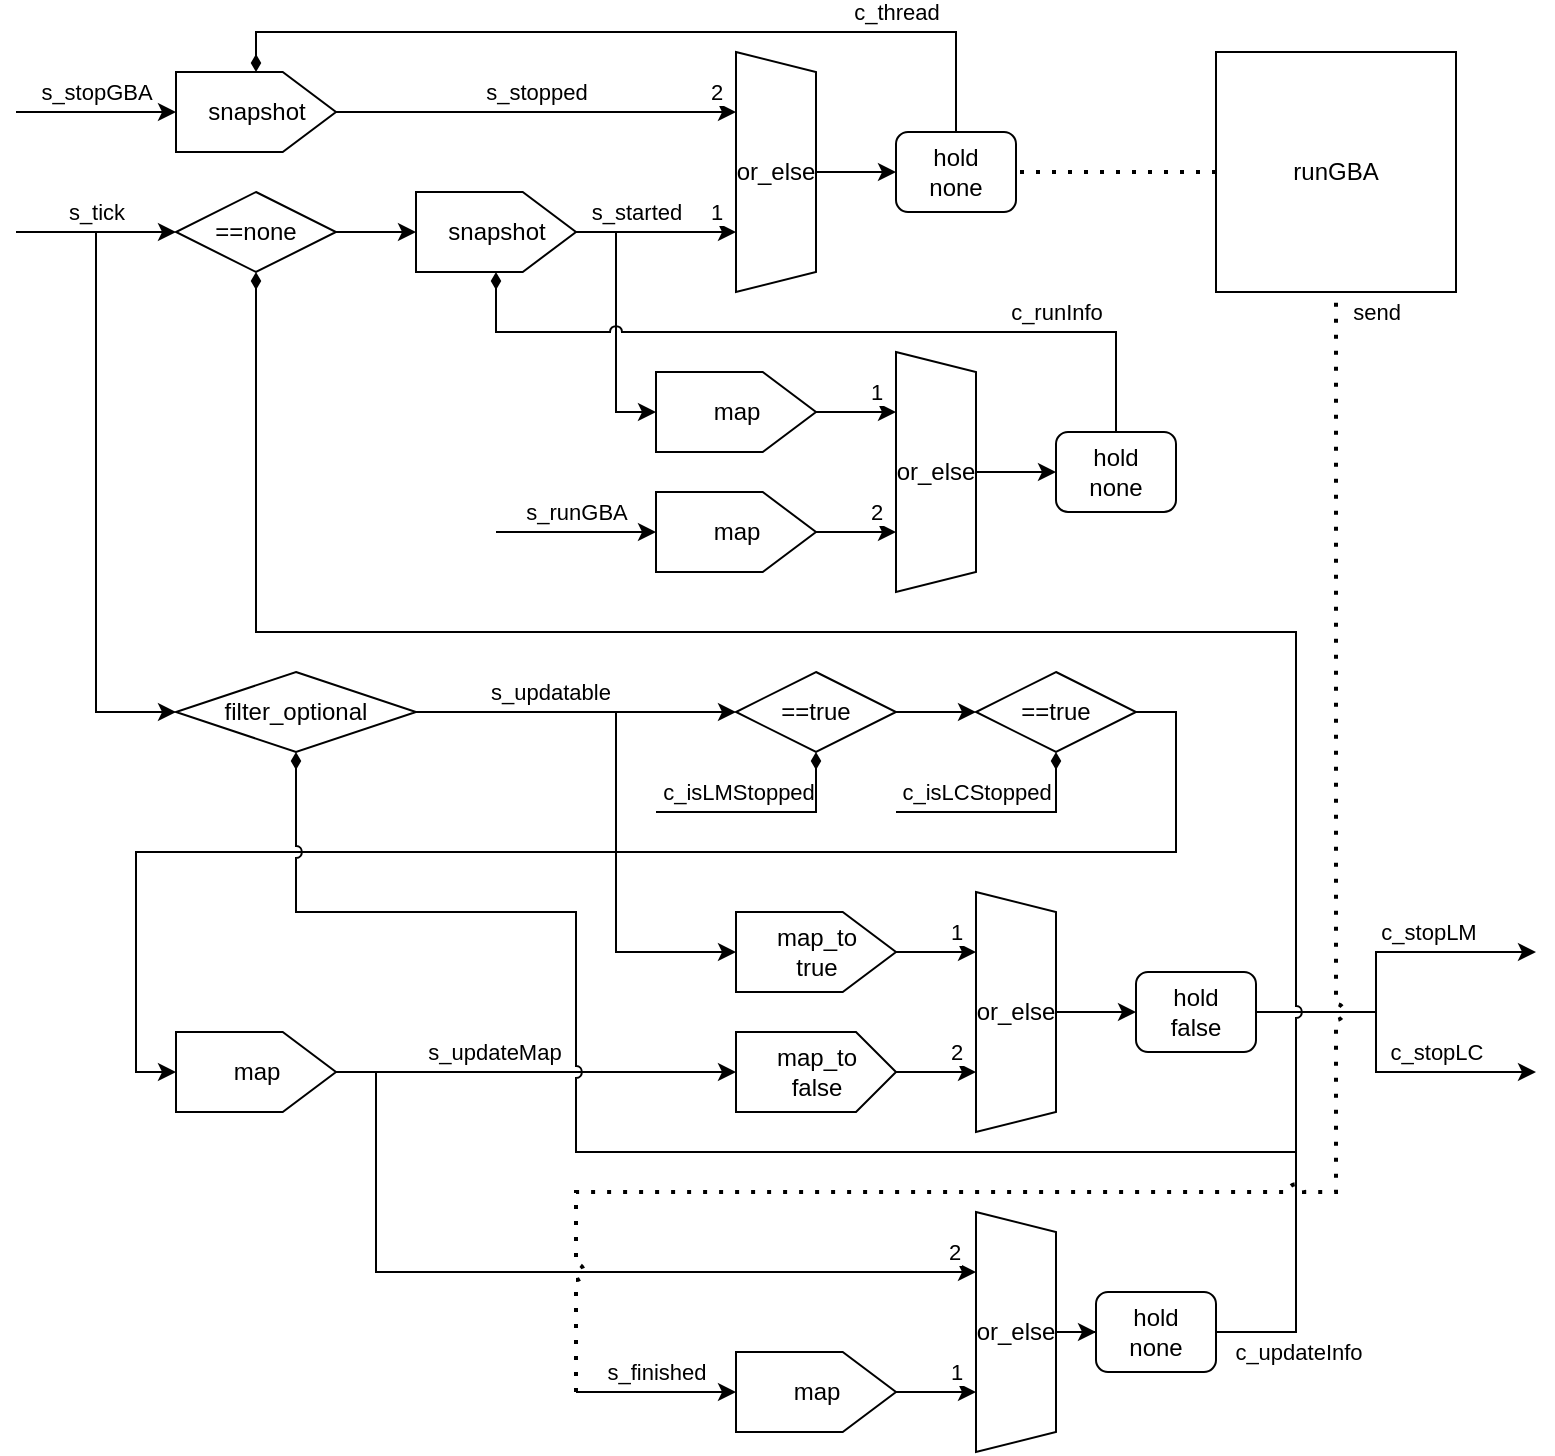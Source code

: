 <mxfile version="24.4.13" type="device">
  <diagram name="ページ1" id="TniYvJ8ufvCbDydNQP8J">
    <mxGraphModel dx="1235" dy="787" grid="1" gridSize="10" guides="1" tooltips="1" connect="1" arrows="1" fold="1" page="1" pageScale="1" pageWidth="827" pageHeight="1169" math="0" shadow="0">
      <root>
        <mxCell id="0" />
        <mxCell id="1" parent="0" />
        <mxCell id="UhMI9jnqKU9hhYAX11fX-1" value="" style="endArrow=classic;html=1;rounded=0;entryX=0.5;entryY=0;entryDx=0;entryDy=0;" edge="1" parent="1" target="UhMI9jnqKU9hhYAX11fX-7">
          <mxGeometry width="50" height="50" relative="1" as="geometry">
            <mxPoint x="40" y="250" as="sourcePoint" />
            <mxPoint x="200" y="250" as="targetPoint" />
          </mxGeometry>
        </mxCell>
        <mxCell id="UhMI9jnqKU9hhYAX11fX-2" value="s_stopGBA" style="edgeLabel;html=1;align=center;verticalAlign=middle;resizable=0;points=[];" vertex="1" connectable="0" parent="UhMI9jnqKU9hhYAX11fX-1">
          <mxGeometry x="0.39" y="-1" relative="1" as="geometry">
            <mxPoint x="-16" y="-11" as="offset" />
          </mxGeometry>
        </mxCell>
        <mxCell id="UhMI9jnqKU9hhYAX11fX-3" value="" style="endArrow=classic;html=1;rounded=0;entryX=0.5;entryY=0;entryDx=0;entryDy=0;" edge="1" parent="1" target="UhMI9jnqKU9hhYAX11fX-15">
          <mxGeometry width="50" height="50" relative="1" as="geometry">
            <mxPoint x="280" y="460" as="sourcePoint" />
            <mxPoint x="160" y="530" as="targetPoint" />
          </mxGeometry>
        </mxCell>
        <mxCell id="UhMI9jnqKU9hhYAX11fX-4" value="s_runGBA" style="edgeLabel;html=1;align=center;verticalAlign=middle;resizable=0;points=[];" vertex="1" connectable="0" parent="UhMI9jnqKU9hhYAX11fX-3">
          <mxGeometry x="0.39" y="-1" relative="1" as="geometry">
            <mxPoint x="-16" y="-11" as="offset" />
          </mxGeometry>
        </mxCell>
        <mxCell id="UhMI9jnqKU9hhYAX11fX-7" value="snapshot" style="verticalLabelPosition=middle;verticalAlign=middle;html=1;shape=offPageConnector;rounded=0;size=0.333;direction=north;labelPosition=center;align=center;" vertex="1" parent="1">
          <mxGeometry x="120" y="230" width="80" height="40" as="geometry" />
        </mxCell>
        <mxCell id="UhMI9jnqKU9hhYAX11fX-11" style="edgeStyle=orthogonalEdgeStyle;rounded=0;orthogonalLoop=1;jettySize=auto;html=1;exitX=0.5;exitY=0;exitDx=0;exitDy=0;entryX=0;entryY=0.5;entryDx=0;entryDy=0;" edge="1" parent="1" source="UhMI9jnqKU9hhYAX11fX-8" target="UhMI9jnqKU9hhYAX11fX-10">
          <mxGeometry relative="1" as="geometry" />
        </mxCell>
        <mxCell id="UhMI9jnqKU9hhYAX11fX-8" value="or_else" style="shape=trapezoid;perimeter=trapezoidPerimeter;whiteSpace=wrap;html=1;fixedSize=1;direction=south;size=10;" vertex="1" parent="1">
          <mxGeometry x="400" y="220" width="40" height="120" as="geometry" />
        </mxCell>
        <mxCell id="UhMI9jnqKU9hhYAX11fX-9" value="" style="endArrow=classic;html=1;rounded=0;exitX=0.5;exitY=1;exitDx=0;exitDy=0;entryX=0.25;entryY=1;entryDx=0;entryDy=0;" edge="1" parent="1" source="UhMI9jnqKU9hhYAX11fX-7" target="UhMI9jnqKU9hhYAX11fX-8">
          <mxGeometry width="50" height="50" relative="1" as="geometry">
            <mxPoint x="520" y="400" as="sourcePoint" />
            <mxPoint x="360" y="260" as="targetPoint" />
          </mxGeometry>
        </mxCell>
        <mxCell id="UhMI9jnqKU9hhYAX11fX-17" value="s_stopped" style="edgeLabel;html=1;align=center;verticalAlign=middle;resizable=0;points=[];" vertex="1" connectable="0" parent="UhMI9jnqKU9hhYAX11fX-9">
          <mxGeometry x="-0.2" y="2" relative="1" as="geometry">
            <mxPoint x="20" y="-8" as="offset" />
          </mxGeometry>
        </mxCell>
        <mxCell id="UhMI9jnqKU9hhYAX11fX-68" value="2" style="edgeLabel;html=1;align=center;verticalAlign=middle;resizable=0;points=[];" vertex="1" connectable="0" parent="UhMI9jnqKU9hhYAX11fX-9">
          <mxGeometry x="0.772" y="2" relative="1" as="geometry">
            <mxPoint x="13" y="-8" as="offset" />
          </mxGeometry>
        </mxCell>
        <mxCell id="UhMI9jnqKU9hhYAX11fX-12" style="edgeStyle=orthogonalEdgeStyle;rounded=0;orthogonalLoop=1;jettySize=auto;html=1;exitX=0.5;exitY=0;exitDx=0;exitDy=0;entryX=1;entryY=0.5;entryDx=0;entryDy=0;endArrow=diamondThin;endFill=1;" edge="1" parent="1" source="UhMI9jnqKU9hhYAX11fX-10" target="UhMI9jnqKU9hhYAX11fX-7">
          <mxGeometry relative="1" as="geometry" />
        </mxCell>
        <mxCell id="UhMI9jnqKU9hhYAX11fX-13" value="c_thread" style="edgeLabel;html=1;align=center;verticalAlign=middle;resizable=0;points=[];" vertex="1" connectable="0" parent="UhMI9jnqKU9hhYAX11fX-12">
          <mxGeometry x="-0.881" y="-1" relative="1" as="geometry">
            <mxPoint x="-31" y="-35" as="offset" />
          </mxGeometry>
        </mxCell>
        <mxCell id="UhMI9jnqKU9hhYAX11fX-10" value="hold&lt;div&gt;none&lt;/div&gt;" style="rounded=1;whiteSpace=wrap;html=1;" vertex="1" parent="1">
          <mxGeometry x="480" y="260" width="60" height="40" as="geometry" />
        </mxCell>
        <mxCell id="UhMI9jnqKU9hhYAX11fX-34" style="edgeStyle=orthogonalEdgeStyle;rounded=0;orthogonalLoop=1;jettySize=auto;html=1;exitX=0.5;exitY=0;exitDx=0;exitDy=0;entryX=0;entryY=0.5;entryDx=0;entryDy=0;" edge="1" parent="1" source="UhMI9jnqKU9hhYAX11fX-14" target="UhMI9jnqKU9hhYAX11fX-33">
          <mxGeometry relative="1" as="geometry" />
        </mxCell>
        <mxCell id="UhMI9jnqKU9hhYAX11fX-14" value="or_else" style="shape=trapezoid;perimeter=trapezoidPerimeter;whiteSpace=wrap;html=1;fixedSize=1;direction=south;size=10;" vertex="1" parent="1">
          <mxGeometry x="480" y="370" width="40" height="120" as="geometry" />
        </mxCell>
        <mxCell id="UhMI9jnqKU9hhYAX11fX-32" style="edgeStyle=orthogonalEdgeStyle;rounded=0;orthogonalLoop=1;jettySize=auto;html=1;exitX=0.5;exitY=1;exitDx=0;exitDy=0;entryX=0.75;entryY=1;entryDx=0;entryDy=0;" edge="1" parent="1" source="UhMI9jnqKU9hhYAX11fX-15" target="UhMI9jnqKU9hhYAX11fX-14">
          <mxGeometry relative="1" as="geometry" />
        </mxCell>
        <mxCell id="UhMI9jnqKU9hhYAX11fX-70" value="2" style="edgeLabel;html=1;align=center;verticalAlign=middle;resizable=0;points=[];" vertex="1" connectable="0" parent="UhMI9jnqKU9hhYAX11fX-32">
          <mxGeometry x="0.36" y="3" relative="1" as="geometry">
            <mxPoint x="3" y="-7" as="offset" />
          </mxGeometry>
        </mxCell>
        <mxCell id="UhMI9jnqKU9hhYAX11fX-15" value="map" style="verticalLabelPosition=middle;verticalAlign=middle;html=1;shape=offPageConnector;rounded=0;size=0.333;direction=north;labelPosition=center;align=center;" vertex="1" parent="1">
          <mxGeometry x="360" y="440" width="80" height="40" as="geometry" />
        </mxCell>
        <mxCell id="UhMI9jnqKU9hhYAX11fX-18" value="" style="endArrow=classic;html=1;rounded=0;entryX=0;entryY=0.5;entryDx=0;entryDy=0;" edge="1" parent="1" target="UhMI9jnqKU9hhYAX11fX-20">
          <mxGeometry width="50" height="50" relative="1" as="geometry">
            <mxPoint x="40" y="310" as="sourcePoint" />
            <mxPoint x="120" y="320" as="targetPoint" />
          </mxGeometry>
        </mxCell>
        <mxCell id="UhMI9jnqKU9hhYAX11fX-19" value="s_tick" style="edgeLabel;html=1;align=center;verticalAlign=middle;resizable=0;points=[];" vertex="1" connectable="0" parent="UhMI9jnqKU9hhYAX11fX-18">
          <mxGeometry x="0.39" y="-1" relative="1" as="geometry">
            <mxPoint x="-16" y="-11" as="offset" />
          </mxGeometry>
        </mxCell>
        <mxCell id="UhMI9jnqKU9hhYAX11fX-22" style="edgeStyle=orthogonalEdgeStyle;rounded=0;orthogonalLoop=1;jettySize=auto;html=1;exitX=1;exitY=0.5;exitDx=0;exitDy=0;entryX=0.5;entryY=0;entryDx=0;entryDy=0;" edge="1" parent="1" source="UhMI9jnqKU9hhYAX11fX-20" target="UhMI9jnqKU9hhYAX11fX-21">
          <mxGeometry relative="1" as="geometry" />
        </mxCell>
        <mxCell id="UhMI9jnqKU9hhYAX11fX-20" value="==none" style="rhombus;whiteSpace=wrap;html=1;" vertex="1" parent="1">
          <mxGeometry x="120" y="290" width="80" height="40" as="geometry" />
        </mxCell>
        <mxCell id="UhMI9jnqKU9hhYAX11fX-23" style="edgeStyle=orthogonalEdgeStyle;rounded=0;orthogonalLoop=1;jettySize=auto;html=1;exitX=0.5;exitY=1;exitDx=0;exitDy=0;entryX=0.75;entryY=1;entryDx=0;entryDy=0;" edge="1" parent="1" source="UhMI9jnqKU9hhYAX11fX-21" target="UhMI9jnqKU9hhYAX11fX-8">
          <mxGeometry relative="1" as="geometry" />
        </mxCell>
        <mxCell id="UhMI9jnqKU9hhYAX11fX-24" value="s_started" style="edgeLabel;html=1;align=center;verticalAlign=middle;resizable=0;points=[];" vertex="1" connectable="0" parent="UhMI9jnqKU9hhYAX11fX-23">
          <mxGeometry x="-0.3" y="2" relative="1" as="geometry">
            <mxPoint x="2" y="-8" as="offset" />
          </mxGeometry>
        </mxCell>
        <mxCell id="UhMI9jnqKU9hhYAX11fX-67" value="1" style="edgeLabel;html=1;align=center;verticalAlign=middle;resizable=0;points=[];" vertex="1" connectable="0" parent="UhMI9jnqKU9hhYAX11fX-23">
          <mxGeometry x="0.705" y="1" relative="1" as="geometry">
            <mxPoint x="2" y="-9" as="offset" />
          </mxGeometry>
        </mxCell>
        <mxCell id="UhMI9jnqKU9hhYAX11fX-28" style="edgeStyle=orthogonalEdgeStyle;rounded=0;orthogonalLoop=1;jettySize=auto;html=1;exitX=0.5;exitY=1;exitDx=0;exitDy=0;entryX=0.5;entryY=0;entryDx=0;entryDy=0;" edge="1" parent="1" source="UhMI9jnqKU9hhYAX11fX-21" target="UhMI9jnqKU9hhYAX11fX-27">
          <mxGeometry relative="1" as="geometry" />
        </mxCell>
        <mxCell id="UhMI9jnqKU9hhYAX11fX-21" value="snapshot" style="verticalLabelPosition=middle;verticalAlign=middle;html=1;shape=offPageConnector;rounded=0;size=0.333;direction=north;labelPosition=center;align=center;" vertex="1" parent="1">
          <mxGeometry x="240" y="290" width="80" height="40" as="geometry" />
        </mxCell>
        <mxCell id="UhMI9jnqKU9hhYAX11fX-29" style="edgeStyle=orthogonalEdgeStyle;rounded=0;orthogonalLoop=1;jettySize=auto;html=1;exitX=0.5;exitY=1;exitDx=0;exitDy=0;entryX=0.25;entryY=1;entryDx=0;entryDy=0;" edge="1" parent="1" source="UhMI9jnqKU9hhYAX11fX-27" target="UhMI9jnqKU9hhYAX11fX-14">
          <mxGeometry relative="1" as="geometry" />
        </mxCell>
        <mxCell id="UhMI9jnqKU9hhYAX11fX-69" value="1" style="edgeLabel;html=1;align=center;verticalAlign=middle;resizable=0;points=[];" vertex="1" connectable="0" parent="UhMI9jnqKU9hhYAX11fX-29">
          <mxGeometry x="0.21" y="2" relative="1" as="geometry">
            <mxPoint x="6" y="-8" as="offset" />
          </mxGeometry>
        </mxCell>
        <mxCell id="UhMI9jnqKU9hhYAX11fX-27" value="map" style="verticalLabelPosition=middle;verticalAlign=middle;html=1;shape=offPageConnector;rounded=0;size=0.333;direction=north;labelPosition=center;align=center;" vertex="1" parent="1">
          <mxGeometry x="360" y="380" width="80" height="40" as="geometry" />
        </mxCell>
        <mxCell id="UhMI9jnqKU9hhYAX11fX-35" style="edgeStyle=orthogonalEdgeStyle;rounded=0;orthogonalLoop=1;jettySize=auto;html=1;exitX=0.5;exitY=0;exitDx=0;exitDy=0;entryX=0;entryY=0.5;entryDx=0;entryDy=0;endArrow=diamondThin;endFill=1;jumpStyle=arc;" edge="1" parent="1" source="UhMI9jnqKU9hhYAX11fX-33" target="UhMI9jnqKU9hhYAX11fX-21">
          <mxGeometry relative="1" as="geometry">
            <Array as="points">
              <mxPoint x="590" y="360" />
              <mxPoint x="280" y="360" />
            </Array>
          </mxGeometry>
        </mxCell>
        <mxCell id="UhMI9jnqKU9hhYAX11fX-36" value="c_runInfo" style="edgeLabel;html=1;align=center;verticalAlign=middle;resizable=0;points=[];" vertex="1" connectable="0" parent="UhMI9jnqKU9hhYAX11fX-35">
          <mxGeometry x="-0.85" relative="1" as="geometry">
            <mxPoint x="-30" y="-31" as="offset" />
          </mxGeometry>
        </mxCell>
        <mxCell id="UhMI9jnqKU9hhYAX11fX-33" value="hold&lt;div&gt;none&lt;/div&gt;" style="rounded=1;whiteSpace=wrap;html=1;" vertex="1" parent="1">
          <mxGeometry x="560" y="410" width="60" height="40" as="geometry" />
        </mxCell>
        <mxCell id="UhMI9jnqKU9hhYAX11fX-37" value="" style="endArrow=classic;html=1;rounded=0;entryX=0;entryY=0.5;entryDx=0;entryDy=0;" edge="1" parent="1" target="UhMI9jnqKU9hhYAX11fX-39">
          <mxGeometry width="50" height="50" relative="1" as="geometry">
            <mxPoint x="80" y="310" as="sourcePoint" />
            <mxPoint x="110" y="550" as="targetPoint" />
            <Array as="points">
              <mxPoint x="80" y="550" />
            </Array>
          </mxGeometry>
        </mxCell>
        <mxCell id="UhMI9jnqKU9hhYAX11fX-43" style="edgeStyle=orthogonalEdgeStyle;rounded=0;orthogonalLoop=1;jettySize=auto;html=1;exitX=1;exitY=0.5;exitDx=0;exitDy=0;entryX=0;entryY=0.5;entryDx=0;entryDy=0;" edge="1" parent="1" source="UhMI9jnqKU9hhYAX11fX-39" target="UhMI9jnqKU9hhYAX11fX-41">
          <mxGeometry relative="1" as="geometry">
            <mxPoint x="320" y="550" as="sourcePoint" />
          </mxGeometry>
        </mxCell>
        <mxCell id="UhMI9jnqKU9hhYAX11fX-47" value="s_updatable" style="edgeLabel;html=1;align=center;verticalAlign=middle;resizable=0;points=[];" vertex="1" connectable="0" parent="UhMI9jnqKU9hhYAX11fX-43">
          <mxGeometry x="-0.33" y="3" relative="1" as="geometry">
            <mxPoint x="13" y="-7" as="offset" />
          </mxGeometry>
        </mxCell>
        <mxCell id="UhMI9jnqKU9hhYAX11fX-52" style="edgeStyle=orthogonalEdgeStyle;rounded=0;orthogonalLoop=1;jettySize=auto;html=1;exitX=1;exitY=0.5;exitDx=0;exitDy=0;entryX=0.5;entryY=0;entryDx=0;entryDy=0;" edge="1" parent="1" source="UhMI9jnqKU9hhYAX11fX-39" target="UhMI9jnqKU9hhYAX11fX-53">
          <mxGeometry relative="1" as="geometry">
            <mxPoint x="380" y="670" as="targetPoint" />
            <mxPoint x="320" y="550" as="sourcePoint" />
            <Array as="points">
              <mxPoint x="340" y="550" />
              <mxPoint x="340" y="670" />
            </Array>
          </mxGeometry>
        </mxCell>
        <mxCell id="UhMI9jnqKU9hhYAX11fX-39" value="filter_optional" style="rhombus;whiteSpace=wrap;html=1;" vertex="1" parent="1">
          <mxGeometry x="120" y="530" width="120" height="40" as="geometry" />
        </mxCell>
        <mxCell id="UhMI9jnqKU9hhYAX11fX-44" style="edgeStyle=orthogonalEdgeStyle;rounded=0;orthogonalLoop=1;jettySize=auto;html=1;exitX=1;exitY=0.5;exitDx=0;exitDy=0;entryX=0;entryY=0.5;entryDx=0;entryDy=0;" edge="1" parent="1" source="UhMI9jnqKU9hhYAX11fX-41" target="UhMI9jnqKU9hhYAX11fX-42">
          <mxGeometry relative="1" as="geometry" />
        </mxCell>
        <mxCell id="UhMI9jnqKU9hhYAX11fX-41" value="==true" style="rhombus;whiteSpace=wrap;html=1;" vertex="1" parent="1">
          <mxGeometry x="400" y="530" width="80" height="40" as="geometry" />
        </mxCell>
        <mxCell id="UhMI9jnqKU9hhYAX11fX-46" style="edgeStyle=orthogonalEdgeStyle;rounded=0;orthogonalLoop=1;jettySize=auto;html=1;exitX=1;exitY=0.5;exitDx=0;exitDy=0;entryX=0.5;entryY=0;entryDx=0;entryDy=0;" edge="1" parent="1" source="UhMI9jnqKU9hhYAX11fX-42" target="UhMI9jnqKU9hhYAX11fX-45">
          <mxGeometry relative="1" as="geometry">
            <Array as="points">
              <mxPoint x="620" y="550" />
              <mxPoint x="620" y="620" />
              <mxPoint x="100" y="620" />
              <mxPoint x="100" y="730" />
            </Array>
          </mxGeometry>
        </mxCell>
        <mxCell id="UhMI9jnqKU9hhYAX11fX-42" value="==true" style="rhombus;whiteSpace=wrap;html=1;" vertex="1" parent="1">
          <mxGeometry x="520" y="530" width="80" height="40" as="geometry" />
        </mxCell>
        <mxCell id="UhMI9jnqKU9hhYAX11fX-48" style="edgeStyle=orthogonalEdgeStyle;rounded=0;orthogonalLoop=1;jettySize=auto;html=1;exitX=0.5;exitY=1;exitDx=0;exitDy=0;entryX=0.5;entryY=0;entryDx=0;entryDy=0;" edge="1" parent="1" source="UhMI9jnqKU9hhYAX11fX-45" target="UhMI9jnqKU9hhYAX11fX-57">
          <mxGeometry relative="1" as="geometry">
            <mxPoint x="320" y="670" as="targetPoint" />
            <Array as="points">
              <mxPoint x="260" y="730" />
              <mxPoint x="260" y="730" />
            </Array>
          </mxGeometry>
        </mxCell>
        <mxCell id="UhMI9jnqKU9hhYAX11fX-49" value="s_updateMap" style="edgeLabel;html=1;align=center;verticalAlign=middle;resizable=0;points=[];" vertex="1" connectable="0" parent="UhMI9jnqKU9hhYAX11fX-48">
          <mxGeometry x="-0.339" y="-3" relative="1" as="geometry">
            <mxPoint x="13" y="-13" as="offset" />
          </mxGeometry>
        </mxCell>
        <mxCell id="UhMI9jnqKU9hhYAX11fX-72" style="edgeStyle=orthogonalEdgeStyle;rounded=0;orthogonalLoop=1;jettySize=auto;html=1;exitX=0.5;exitY=1;exitDx=0;exitDy=0;entryX=0.25;entryY=1;entryDx=0;entryDy=0;" edge="1" parent="1" source="UhMI9jnqKU9hhYAX11fX-45" target="UhMI9jnqKU9hhYAX11fX-64">
          <mxGeometry relative="1" as="geometry">
            <Array as="points">
              <mxPoint x="220" y="730" />
              <mxPoint x="220" y="830" />
            </Array>
          </mxGeometry>
        </mxCell>
        <mxCell id="UhMI9jnqKU9hhYAX11fX-77" value="2" style="edgeLabel;html=1;align=center;verticalAlign=middle;resizable=0;points=[];" vertex="1" connectable="0" parent="UhMI9jnqKU9hhYAX11fX-72">
          <mxGeometry x="0.929" y="3" relative="1" as="geometry">
            <mxPoint x="4" y="-7" as="offset" />
          </mxGeometry>
        </mxCell>
        <mxCell id="UhMI9jnqKU9hhYAX11fX-45" value="map" style="verticalLabelPosition=middle;verticalAlign=middle;html=1;shape=offPageConnector;rounded=0;size=0.333;direction=north;labelPosition=center;align=center;" vertex="1" parent="1">
          <mxGeometry x="120" y="710" width="80" height="40" as="geometry" />
        </mxCell>
        <mxCell id="UhMI9jnqKU9hhYAX11fX-60" style="edgeStyle=orthogonalEdgeStyle;rounded=0;orthogonalLoop=1;jettySize=auto;html=1;exitX=1;exitY=0.5;exitDx=0;exitDy=0;" edge="1" parent="1" source="UhMI9jnqKU9hhYAX11fX-51">
          <mxGeometry relative="1" as="geometry">
            <mxPoint x="800" y="670" as="targetPoint" />
            <Array as="points">
              <mxPoint x="720" y="700" />
              <mxPoint x="720" y="670" />
            </Array>
          </mxGeometry>
        </mxCell>
        <mxCell id="UhMI9jnqKU9hhYAX11fX-61" value="c_stopLM" style="edgeLabel;html=1;align=center;verticalAlign=middle;resizable=0;points=[];" vertex="1" connectable="0" parent="UhMI9jnqKU9hhYAX11fX-60">
          <mxGeometry x="0.28" y="-1" relative="1" as="geometry">
            <mxPoint x="7" y="-11" as="offset" />
          </mxGeometry>
        </mxCell>
        <mxCell id="UhMI9jnqKU9hhYAX11fX-62" style="edgeStyle=orthogonalEdgeStyle;rounded=0;orthogonalLoop=1;jettySize=auto;html=1;exitX=1;exitY=0.5;exitDx=0;exitDy=0;" edge="1" parent="1" source="UhMI9jnqKU9hhYAX11fX-51">
          <mxGeometry relative="1" as="geometry">
            <mxPoint x="800" y="730" as="targetPoint" />
            <Array as="points">
              <mxPoint x="720" y="700" />
              <mxPoint x="720" y="730" />
            </Array>
          </mxGeometry>
        </mxCell>
        <mxCell id="UhMI9jnqKU9hhYAX11fX-63" value="c_stopLC" style="edgeLabel;html=1;align=center;verticalAlign=middle;resizable=0;points=[];" vertex="1" connectable="0" parent="UhMI9jnqKU9hhYAX11fX-62">
          <mxGeometry x="0.403" y="4" relative="1" as="geometry">
            <mxPoint y="-6" as="offset" />
          </mxGeometry>
        </mxCell>
        <mxCell id="UhMI9jnqKU9hhYAX11fX-51" value="hold&lt;div&gt;false&lt;/div&gt;" style="rounded=1;whiteSpace=wrap;html=1;" vertex="1" parent="1">
          <mxGeometry x="600" y="680" width="60" height="40" as="geometry" />
        </mxCell>
        <mxCell id="UhMI9jnqKU9hhYAX11fX-56" style="edgeStyle=orthogonalEdgeStyle;rounded=0;orthogonalLoop=1;jettySize=auto;html=1;exitX=0.5;exitY=1;exitDx=0;exitDy=0;entryX=0.25;entryY=1;entryDx=0;entryDy=0;" edge="1" parent="1" source="UhMI9jnqKU9hhYAX11fX-53" target="UhMI9jnqKU9hhYAX11fX-55">
          <mxGeometry relative="1" as="geometry" />
        </mxCell>
        <mxCell id="UhMI9jnqKU9hhYAX11fX-65" value="1" style="edgeLabel;html=1;align=center;verticalAlign=middle;resizable=0;points=[];" vertex="1" connectable="0" parent="UhMI9jnqKU9hhYAX11fX-56">
          <mxGeometry x="-0.14" y="-2" relative="1" as="geometry">
            <mxPoint x="13" y="-12" as="offset" />
          </mxGeometry>
        </mxCell>
        <mxCell id="UhMI9jnqKU9hhYAX11fX-53" value="map_to&lt;div&gt;true&lt;/div&gt;" style="verticalLabelPosition=middle;verticalAlign=middle;html=1;shape=offPageConnector;rounded=0;size=0.333;direction=north;labelPosition=center;align=center;" vertex="1" parent="1">
          <mxGeometry x="400" y="650" width="80" height="40" as="geometry" />
        </mxCell>
        <mxCell id="UhMI9jnqKU9hhYAX11fX-59" style="edgeStyle=orthogonalEdgeStyle;rounded=0;orthogonalLoop=1;jettySize=auto;html=1;exitX=0.5;exitY=0;exitDx=0;exitDy=0;entryX=0;entryY=0.5;entryDx=0;entryDy=0;" edge="1" parent="1" source="UhMI9jnqKU9hhYAX11fX-55" target="UhMI9jnqKU9hhYAX11fX-51">
          <mxGeometry relative="1" as="geometry" />
        </mxCell>
        <mxCell id="UhMI9jnqKU9hhYAX11fX-55" value="or_else" style="shape=trapezoid;perimeter=trapezoidPerimeter;whiteSpace=wrap;html=1;fixedSize=1;direction=south;size=10;" vertex="1" parent="1">
          <mxGeometry x="520" y="640" width="40" height="120" as="geometry" />
        </mxCell>
        <mxCell id="UhMI9jnqKU9hhYAX11fX-58" style="edgeStyle=orthogonalEdgeStyle;rounded=0;orthogonalLoop=1;jettySize=auto;html=1;exitX=0.5;exitY=1;exitDx=0;exitDy=0;entryX=0.75;entryY=1;entryDx=0;entryDy=0;" edge="1" parent="1" source="UhMI9jnqKU9hhYAX11fX-57" target="UhMI9jnqKU9hhYAX11fX-55">
          <mxGeometry relative="1" as="geometry" />
        </mxCell>
        <mxCell id="UhMI9jnqKU9hhYAX11fX-66" value="2" style="edgeLabel;html=1;align=center;verticalAlign=middle;resizable=0;points=[];" vertex="1" connectable="0" parent="UhMI9jnqKU9hhYAX11fX-58">
          <mxGeometry x="-0.19" relative="1" as="geometry">
            <mxPoint x="14" y="-10" as="offset" />
          </mxGeometry>
        </mxCell>
        <mxCell id="UhMI9jnqKU9hhYAX11fX-57" value="map_to&lt;div&gt;false&lt;/div&gt;" style="verticalLabelPosition=middle;verticalAlign=middle;html=1;shape=offPageConnector;rounded=0;size=0.25;direction=north;labelPosition=center;align=center;" vertex="1" parent="1">
          <mxGeometry x="400" y="710" width="80" height="40" as="geometry" />
        </mxCell>
        <mxCell id="UhMI9jnqKU9hhYAX11fX-79" style="edgeStyle=orthogonalEdgeStyle;rounded=0;orthogonalLoop=1;jettySize=auto;html=1;exitX=0.5;exitY=0;exitDx=0;exitDy=0;" edge="1" parent="1" source="UhMI9jnqKU9hhYAX11fX-64" target="UhMI9jnqKU9hhYAX11fX-78">
          <mxGeometry relative="1" as="geometry" />
        </mxCell>
        <mxCell id="UhMI9jnqKU9hhYAX11fX-64" value="or_else" style="shape=trapezoid;perimeter=trapezoidPerimeter;whiteSpace=wrap;html=1;fixedSize=1;direction=south;size=10;" vertex="1" parent="1">
          <mxGeometry x="520" y="800" width="40" height="120" as="geometry" />
        </mxCell>
        <mxCell id="UhMI9jnqKU9hhYAX11fX-71" value="" style="endArrow=classic;html=1;rounded=0;entryX=0.5;entryY=0;entryDx=0;entryDy=0;" edge="1" parent="1" target="UhMI9jnqKU9hhYAX11fX-73">
          <mxGeometry width="50" height="50" relative="1" as="geometry">
            <mxPoint x="320" y="890" as="sourcePoint" />
            <mxPoint x="360" y="880" as="targetPoint" />
          </mxGeometry>
        </mxCell>
        <mxCell id="UhMI9jnqKU9hhYAX11fX-75" value="s_finished" style="edgeLabel;html=1;align=center;verticalAlign=middle;resizable=0;points=[];" vertex="1" connectable="0" parent="UhMI9jnqKU9hhYAX11fX-71">
          <mxGeometry x="-0.345" y="-1" relative="1" as="geometry">
            <mxPoint x="14" y="-11" as="offset" />
          </mxGeometry>
        </mxCell>
        <mxCell id="UhMI9jnqKU9hhYAX11fX-74" style="edgeStyle=orthogonalEdgeStyle;rounded=0;orthogonalLoop=1;jettySize=auto;html=1;exitX=0.5;exitY=1;exitDx=0;exitDy=0;entryX=0.75;entryY=1;entryDx=0;entryDy=0;" edge="1" parent="1" source="UhMI9jnqKU9hhYAX11fX-73" target="UhMI9jnqKU9hhYAX11fX-64">
          <mxGeometry relative="1" as="geometry" />
        </mxCell>
        <mxCell id="UhMI9jnqKU9hhYAX11fX-76" value="1" style="edgeLabel;html=1;align=center;verticalAlign=middle;resizable=0;points=[];" vertex="1" connectable="0" parent="UhMI9jnqKU9hhYAX11fX-74">
          <mxGeometry x="0.46" relative="1" as="geometry">
            <mxPoint x="1" y="-10" as="offset" />
          </mxGeometry>
        </mxCell>
        <mxCell id="UhMI9jnqKU9hhYAX11fX-73" value="map" style="verticalLabelPosition=middle;verticalAlign=middle;html=1;shape=offPageConnector;rounded=0;size=0.333;direction=north;labelPosition=center;align=center;" vertex="1" parent="1">
          <mxGeometry x="400" y="870" width="80" height="40" as="geometry" />
        </mxCell>
        <mxCell id="UhMI9jnqKU9hhYAX11fX-80" style="edgeStyle=orthogonalEdgeStyle;rounded=0;orthogonalLoop=1;jettySize=auto;html=1;exitX=1;exitY=0.5;exitDx=0;exitDy=0;entryX=0.5;entryY=1;entryDx=0;entryDy=0;jumpStyle=arc;endArrow=diamondThin;endFill=1;" edge="1" parent="1" source="UhMI9jnqKU9hhYAX11fX-78" target="UhMI9jnqKU9hhYAX11fX-39">
          <mxGeometry relative="1" as="geometry">
            <Array as="points">
              <mxPoint x="680" y="860" />
              <mxPoint x="680" y="770" />
              <mxPoint x="320" y="770" />
              <mxPoint x="320" y="650" />
              <mxPoint x="180" y="650" />
            </Array>
          </mxGeometry>
        </mxCell>
        <mxCell id="UhMI9jnqKU9hhYAX11fX-81" value="c_updateInfo" style="edgeLabel;html=1;align=center;verticalAlign=middle;resizable=0;points=[];" vertex="1" connectable="0" parent="UhMI9jnqKU9hhYAX11fX-80">
          <mxGeometry x="-0.606" y="-3" relative="1" as="geometry">
            <mxPoint x="34" y="103" as="offset" />
          </mxGeometry>
        </mxCell>
        <mxCell id="UhMI9jnqKU9hhYAX11fX-83" style="edgeStyle=orthogonalEdgeStyle;rounded=0;orthogonalLoop=1;jettySize=auto;html=1;exitX=1;exitY=0.5;exitDx=0;exitDy=0;entryX=0.5;entryY=1;entryDx=0;entryDy=0;jumpStyle=arc;endArrow=diamondThin;endFill=1;" edge="1" parent="1" source="UhMI9jnqKU9hhYAX11fX-78" target="UhMI9jnqKU9hhYAX11fX-20">
          <mxGeometry relative="1" as="geometry">
            <Array as="points">
              <mxPoint x="680" y="860" />
              <mxPoint x="680" y="510" />
              <mxPoint x="160" y="510" />
            </Array>
          </mxGeometry>
        </mxCell>
        <mxCell id="UhMI9jnqKU9hhYAX11fX-78" value="hold&lt;div&gt;none&lt;/div&gt;" style="rounded=1;whiteSpace=wrap;html=1;" vertex="1" parent="1">
          <mxGeometry x="580" y="840" width="60" height="40" as="geometry" />
        </mxCell>
        <mxCell id="UhMI9jnqKU9hhYAX11fX-84" value="runGBA" style="whiteSpace=wrap;html=1;aspect=fixed;" vertex="1" parent="1">
          <mxGeometry x="640" y="220" width="120" height="120" as="geometry" />
        </mxCell>
        <mxCell id="UhMI9jnqKU9hhYAX11fX-85" value="" style="endArrow=none;dashed=1;html=1;dashPattern=1 3;strokeWidth=2;rounded=0;entryX=1;entryY=0.5;entryDx=0;entryDy=0;exitX=0;exitY=0.5;exitDx=0;exitDy=0;" edge="1" parent="1" source="UhMI9jnqKU9hhYAX11fX-84" target="UhMI9jnqKU9hhYAX11fX-10">
          <mxGeometry width="50" height="50" relative="1" as="geometry">
            <mxPoint x="390" y="420" as="sourcePoint" />
            <mxPoint x="440" y="370" as="targetPoint" />
          </mxGeometry>
        </mxCell>
        <mxCell id="UhMI9jnqKU9hhYAX11fX-86" value="" style="endArrow=none;dashed=1;html=1;dashPattern=1 3;strokeWidth=2;rounded=0;entryX=0.5;entryY=1;entryDx=0;entryDy=0;jumpStyle=arc;" edge="1" parent="1" target="UhMI9jnqKU9hhYAX11fX-84">
          <mxGeometry width="50" height="50" relative="1" as="geometry">
            <mxPoint x="320" y="890" as="sourcePoint" />
            <mxPoint x="440" y="470" as="targetPoint" />
            <Array as="points">
              <mxPoint x="320" y="790" />
              <mxPoint x="500" y="790" />
              <mxPoint x="700" y="790" />
              <mxPoint x="700" y="510" />
              <mxPoint x="700" y="500" />
            </Array>
          </mxGeometry>
        </mxCell>
        <mxCell id="UhMI9jnqKU9hhYAX11fX-87" value="send" style="edgeLabel;html=1;align=center;verticalAlign=middle;resizable=0;points=[];" vertex="1" connectable="0" parent="UhMI9jnqKU9hhYAX11fX-86">
          <mxGeometry x="0.951" y="3" relative="1" as="geometry">
            <mxPoint x="23" y="-13" as="offset" />
          </mxGeometry>
        </mxCell>
        <mxCell id="UhMI9jnqKU9hhYAX11fX-90" value="" style="endArrow=diamondThin;html=1;rounded=0;entryX=0.5;entryY=1;entryDx=0;entryDy=0;endFill=1;jumpStyle=arc;" edge="1" parent="1" target="UhMI9jnqKU9hhYAX11fX-41">
          <mxGeometry width="50" height="50" relative="1" as="geometry">
            <mxPoint x="360" y="600" as="sourcePoint" />
            <mxPoint x="440" y="550" as="targetPoint" />
            <Array as="points">
              <mxPoint x="440" y="600" />
            </Array>
          </mxGeometry>
        </mxCell>
        <mxCell id="UhMI9jnqKU9hhYAX11fX-92" value="c_isLMStopped" style="edgeLabel;html=1;align=center;verticalAlign=middle;resizable=0;points=[];" vertex="1" connectable="0" parent="UhMI9jnqKU9hhYAX11fX-90">
          <mxGeometry x="-0.576" y="-2" relative="1" as="geometry">
            <mxPoint x="17" y="-12" as="offset" />
          </mxGeometry>
        </mxCell>
        <mxCell id="UhMI9jnqKU9hhYAX11fX-91" value="" style="endArrow=diamondThin;html=1;rounded=0;entryX=0.5;entryY=1;entryDx=0;entryDy=0;endFill=1;jumpStyle=arc;" edge="1" parent="1" target="UhMI9jnqKU9hhYAX11fX-42">
          <mxGeometry width="50" height="50" relative="1" as="geometry">
            <mxPoint x="480" y="600" as="sourcePoint" />
            <mxPoint x="440" y="590" as="targetPoint" />
            <Array as="points">
              <mxPoint x="560" y="600" />
            </Array>
          </mxGeometry>
        </mxCell>
        <mxCell id="UhMI9jnqKU9hhYAX11fX-93" value="c_isLCStopped" style="edgeLabel;html=1;align=center;verticalAlign=middle;resizable=0;points=[];" vertex="1" connectable="0" parent="UhMI9jnqKU9hhYAX11fX-91">
          <mxGeometry x="-0.096" relative="1" as="geometry">
            <mxPoint x="-10" y="-10" as="offset" />
          </mxGeometry>
        </mxCell>
      </root>
    </mxGraphModel>
  </diagram>
</mxfile>
